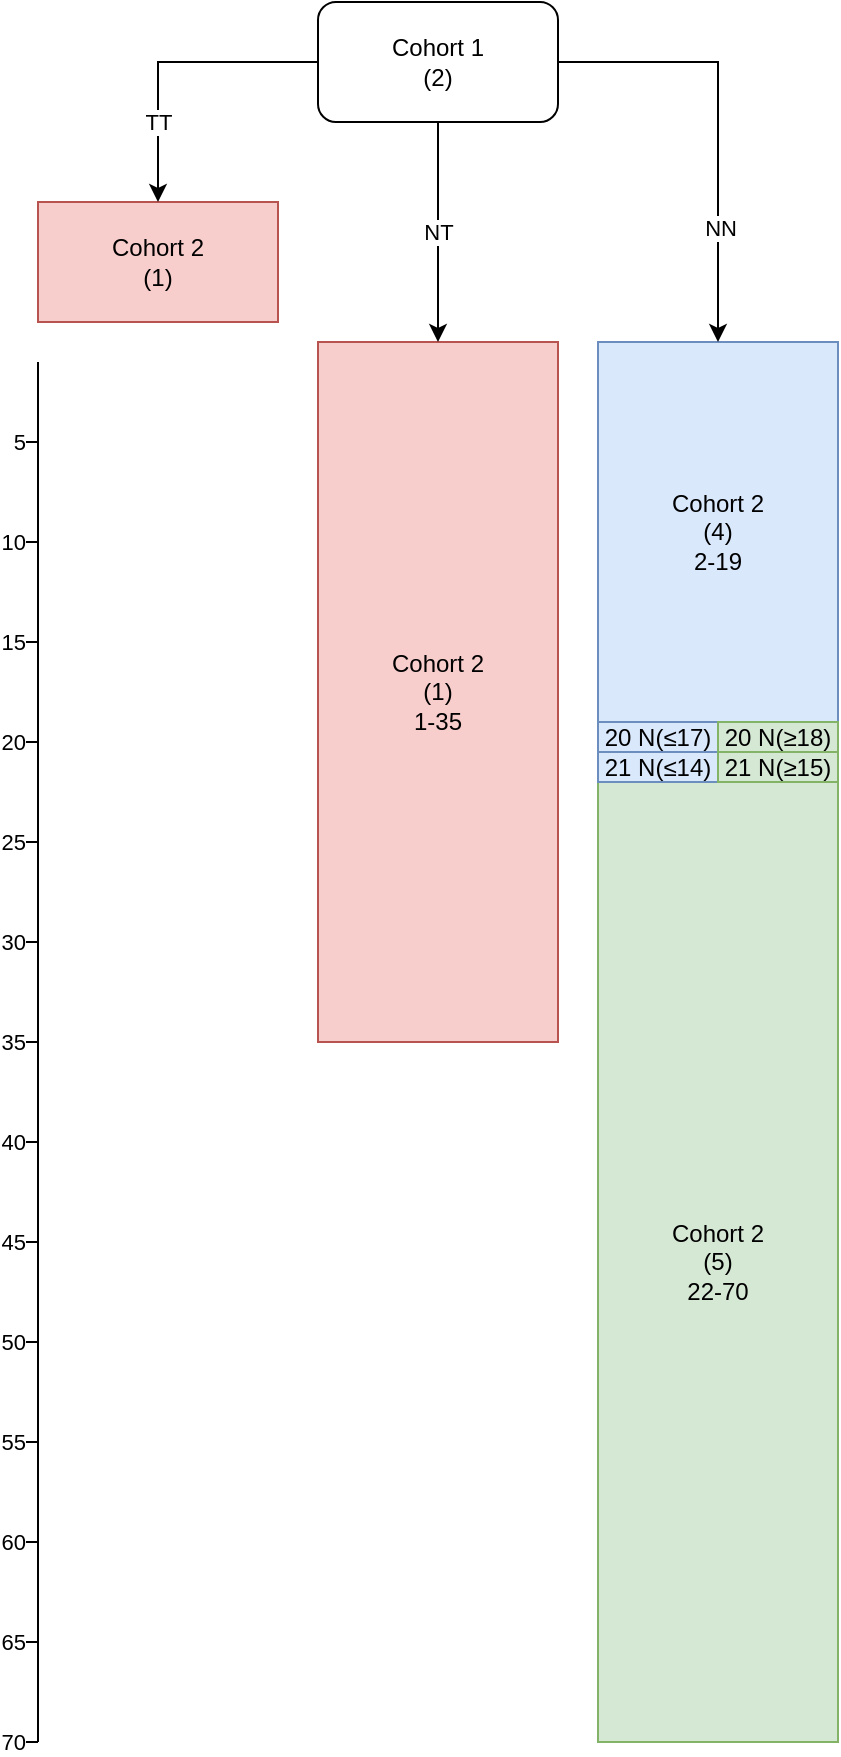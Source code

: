 <mxfile version="21.2.1" type="device">
  <diagram name="Page-1" id="cIa879tW9SnME0ddoqcr">
    <mxGraphModel dx="1620" dy="936" grid="1" gridSize="10" guides="1" tooltips="1" connect="1" arrows="1" fold="1" page="1" pageScale="1" pageWidth="827" pageHeight="1169" math="0" shadow="0">
      <root>
        <mxCell id="0" />
        <mxCell id="1" parent="0" />
        <mxCell id="IOv0uIrEUTZNlMerogkg-1" value="Cohort 1&lt;br&gt;(2)" style="rounded=1;whiteSpace=wrap;html=1;" vertex="1" parent="1">
          <mxGeometry x="220" y="20" width="120" height="60" as="geometry" />
        </mxCell>
        <mxCell id="IOv0uIrEUTZNlMerogkg-6" value="" style="endArrow=none;html=1;rounded=0;" edge="1" parent="1">
          <mxGeometry width="50" height="50" relative="1" as="geometry">
            <mxPoint x="80" y="890" as="sourcePoint" />
            <mxPoint x="80" y="200" as="targetPoint" />
          </mxGeometry>
        </mxCell>
        <mxCell id="IOv0uIrEUTZNlMerogkg-7" value="5" style="endArrow=none;html=1;rounded=0;align=right;labelPosition=left;verticalLabelPosition=middle;verticalAlign=middle;" edge="1" parent="1">
          <mxGeometry width="50" height="50" relative="1" as="geometry">
            <mxPoint x="70" y="240" as="sourcePoint" />
            <mxPoint x="80" y="240" as="targetPoint" />
          </mxGeometry>
        </mxCell>
        <mxCell id="IOv0uIrEUTZNlMerogkg-8" value="10" style="endArrow=none;html=1;rounded=0;labelPosition=left;verticalLabelPosition=middle;align=right;verticalAlign=middle;" edge="1" parent="1">
          <mxGeometry width="50" height="50" relative="1" as="geometry">
            <mxPoint x="80" y="290" as="sourcePoint" />
            <mxPoint x="70" y="290" as="targetPoint" />
          </mxGeometry>
        </mxCell>
        <mxCell id="IOv0uIrEUTZNlMerogkg-9" value="15" style="endArrow=none;html=1;rounded=0;labelPosition=left;verticalLabelPosition=middle;align=right;verticalAlign=middle;" edge="1" parent="1">
          <mxGeometry width="50" height="50" relative="1" as="geometry">
            <mxPoint x="70" y="340" as="sourcePoint" />
            <mxPoint x="80" y="340" as="targetPoint" />
          </mxGeometry>
        </mxCell>
        <mxCell id="IOv0uIrEUTZNlMerogkg-10" value="20" style="endArrow=none;html=1;rounded=0;labelPosition=left;verticalLabelPosition=middle;align=right;verticalAlign=middle;" edge="1" parent="1">
          <mxGeometry width="50" height="50" relative="1" as="geometry">
            <mxPoint x="70" y="390" as="sourcePoint" />
            <mxPoint x="80" y="390" as="targetPoint" />
          </mxGeometry>
        </mxCell>
        <mxCell id="IOv0uIrEUTZNlMerogkg-11" value="25" style="endArrow=none;html=1;rounded=0;labelPosition=left;verticalLabelPosition=middle;align=right;verticalAlign=middle;" edge="1" parent="1">
          <mxGeometry width="50" height="50" relative="1" as="geometry">
            <mxPoint x="70" y="440" as="sourcePoint" />
            <mxPoint x="80" y="440" as="targetPoint" />
          </mxGeometry>
        </mxCell>
        <mxCell id="IOv0uIrEUTZNlMerogkg-12" value="30" style="endArrow=none;html=1;rounded=0;labelPosition=left;verticalLabelPosition=middle;align=right;verticalAlign=middle;" edge="1" parent="1">
          <mxGeometry width="50" height="50" relative="1" as="geometry">
            <mxPoint x="70" y="490" as="sourcePoint" />
            <mxPoint x="80" y="490" as="targetPoint" />
          </mxGeometry>
        </mxCell>
        <mxCell id="IOv0uIrEUTZNlMerogkg-23" value="Cohort 2&lt;br style=&quot;border-color: var(--border-color);&quot;&gt;(1)" style="rounded=0;whiteSpace=wrap;html=1;fillColor=#f8cecc;strokeColor=#b85450;" vertex="1" parent="1">
          <mxGeometry x="80" y="120" width="120" height="60" as="geometry" />
        </mxCell>
        <mxCell id="IOv0uIrEUTZNlMerogkg-24" value="Cohort 2&lt;br&gt;(1)&lt;br&gt;1-35" style="rounded=0;whiteSpace=wrap;html=1;fillColor=#f8cecc;strokeColor=#b85450;" vertex="1" parent="1">
          <mxGeometry x="220" y="190" width="120" height="350" as="geometry" />
        </mxCell>
        <mxCell id="IOv0uIrEUTZNlMerogkg-26" value="Cohort 2&lt;br&gt;(5)&lt;br&gt;22-70" style="rounded=0;whiteSpace=wrap;html=1;fillColor=#d5e8d4;strokeColor=#82b366;" vertex="1" parent="1">
          <mxGeometry x="360" y="410" width="120" height="480" as="geometry" />
        </mxCell>
        <mxCell id="IOv0uIrEUTZNlMerogkg-36" value="Cohort 2&lt;br&gt;(4)&lt;br&gt;2-19" style="rounded=0;whiteSpace=wrap;html=1;fillColor=#dae8fc;strokeColor=#6c8ebf;" vertex="1" parent="1">
          <mxGeometry x="360" y="190" width="120" height="190" as="geometry" />
        </mxCell>
        <mxCell id="IOv0uIrEUTZNlMerogkg-37" value="20 N(≤17)" style="rounded=0;whiteSpace=wrap;html=1;fillColor=#dae8fc;strokeColor=#6c8ebf;" vertex="1" parent="1">
          <mxGeometry x="360" y="380" width="60" height="15" as="geometry" />
        </mxCell>
        <mxCell id="IOv0uIrEUTZNlMerogkg-41" value="NT" style="endArrow=classic;html=1;rounded=0;exitX=0.5;exitY=1;exitDx=0;exitDy=0;entryX=0.5;entryY=0;entryDx=0;entryDy=0;" edge="1" parent="1" source="IOv0uIrEUTZNlMerogkg-1" target="IOv0uIrEUTZNlMerogkg-24">
          <mxGeometry width="50" height="50" relative="1" as="geometry">
            <mxPoint x="330" y="120" as="sourcePoint" />
            <mxPoint x="380" y="70" as="targetPoint" />
          </mxGeometry>
        </mxCell>
        <mxCell id="IOv0uIrEUTZNlMerogkg-42" value="" style="endArrow=classic;html=1;rounded=0;exitX=1;exitY=0.5;exitDx=0;exitDy=0;entryX=0.5;entryY=0;entryDx=0;entryDy=0;" edge="1" parent="1" source="IOv0uIrEUTZNlMerogkg-1" target="IOv0uIrEUTZNlMerogkg-36">
          <mxGeometry width="50" height="50" relative="1" as="geometry">
            <mxPoint x="330" y="320" as="sourcePoint" />
            <mxPoint x="380" y="270" as="targetPoint" />
            <Array as="points">
              <mxPoint x="420" y="50" />
            </Array>
          </mxGeometry>
        </mxCell>
        <mxCell id="IOv0uIrEUTZNlMerogkg-60" value="NN" style="edgeLabel;html=1;align=center;verticalAlign=middle;resizable=0;points=[];" vertex="1" connectable="0" parent="IOv0uIrEUTZNlMerogkg-42">
          <mxGeometry x="0.484" y="1" relative="1" as="geometry">
            <mxPoint as="offset" />
          </mxGeometry>
        </mxCell>
        <mxCell id="IOv0uIrEUTZNlMerogkg-43" value="TT" style="endArrow=classic;html=1;rounded=0;exitX=0;exitY=0.5;exitDx=0;exitDy=0;entryX=0.5;entryY=0;entryDx=0;entryDy=0;" edge="1" parent="1" source="IOv0uIrEUTZNlMerogkg-1" target="IOv0uIrEUTZNlMerogkg-23">
          <mxGeometry x="0.467" width="50" height="50" relative="1" as="geometry">
            <mxPoint x="330" y="320" as="sourcePoint" />
            <mxPoint x="380" y="270" as="targetPoint" />
            <Array as="points">
              <mxPoint x="140" y="50" />
            </Array>
            <mxPoint as="offset" />
          </mxGeometry>
        </mxCell>
        <mxCell id="IOv0uIrEUTZNlMerogkg-44" value="35" style="endArrow=none;html=1;rounded=0;labelPosition=left;verticalLabelPosition=middle;align=right;verticalAlign=middle;" edge="1" parent="1">
          <mxGeometry width="50" height="50" relative="1" as="geometry">
            <mxPoint x="70" y="540" as="sourcePoint" />
            <mxPoint x="80" y="540" as="targetPoint" />
          </mxGeometry>
        </mxCell>
        <mxCell id="IOv0uIrEUTZNlMerogkg-45" value="40" style="endArrow=none;html=1;rounded=0;labelPosition=left;verticalLabelPosition=middle;align=right;verticalAlign=middle;" edge="1" parent="1">
          <mxGeometry width="50" height="50" relative="1" as="geometry">
            <mxPoint x="70" y="590" as="sourcePoint" />
            <mxPoint x="80" y="590" as="targetPoint" />
          </mxGeometry>
        </mxCell>
        <mxCell id="IOv0uIrEUTZNlMerogkg-47" value="45" style="endArrow=none;html=1;rounded=0;labelPosition=left;verticalLabelPosition=middle;align=right;verticalAlign=middle;" edge="1" parent="1">
          <mxGeometry width="50" height="50" relative="1" as="geometry">
            <mxPoint x="70" y="640" as="sourcePoint" />
            <mxPoint x="80" y="640" as="targetPoint" />
          </mxGeometry>
        </mxCell>
        <mxCell id="IOv0uIrEUTZNlMerogkg-49" value="50" style="endArrow=none;html=1;rounded=0;labelPosition=left;verticalLabelPosition=middle;align=right;verticalAlign=middle;" edge="1" parent="1">
          <mxGeometry width="50" height="50" relative="1" as="geometry">
            <mxPoint x="70" y="690" as="sourcePoint" />
            <mxPoint x="80" y="690" as="targetPoint" />
          </mxGeometry>
        </mxCell>
        <mxCell id="IOv0uIrEUTZNlMerogkg-51" value="55" style="endArrow=none;html=1;rounded=0;labelPosition=left;verticalLabelPosition=middle;align=right;verticalAlign=middle;" edge="1" parent="1">
          <mxGeometry width="50" height="50" relative="1" as="geometry">
            <mxPoint x="70" y="740" as="sourcePoint" />
            <mxPoint x="80" y="740" as="targetPoint" />
          </mxGeometry>
        </mxCell>
        <mxCell id="IOv0uIrEUTZNlMerogkg-53" value="60" style="endArrow=none;html=1;rounded=0;labelPosition=left;verticalLabelPosition=middle;align=right;verticalAlign=middle;" edge="1" parent="1">
          <mxGeometry width="50" height="50" relative="1" as="geometry">
            <mxPoint x="70" y="790" as="sourcePoint" />
            <mxPoint x="80" y="790" as="targetPoint" />
          </mxGeometry>
        </mxCell>
        <mxCell id="IOv0uIrEUTZNlMerogkg-55" value="65" style="endArrow=none;html=1;rounded=0;labelPosition=left;verticalLabelPosition=middle;align=right;verticalAlign=middle;" edge="1" parent="1">
          <mxGeometry width="50" height="50" relative="1" as="geometry">
            <mxPoint x="70" y="840" as="sourcePoint" />
            <mxPoint x="80" y="840" as="targetPoint" />
          </mxGeometry>
        </mxCell>
        <mxCell id="IOv0uIrEUTZNlMerogkg-56" value="70" style="endArrow=none;html=1;rounded=0;labelPosition=left;verticalLabelPosition=middle;align=right;verticalAlign=middle;" edge="1" parent="1">
          <mxGeometry width="50" height="50" relative="1" as="geometry">
            <mxPoint x="70" y="890" as="sourcePoint" />
            <mxPoint x="80" y="890" as="targetPoint" />
          </mxGeometry>
        </mxCell>
        <mxCell id="IOv0uIrEUTZNlMerogkg-57" value="20 N(≥18)" style="rounded=0;whiteSpace=wrap;html=1;fillColor=#d5e8d4;strokeColor=#82b366;" vertex="1" parent="1">
          <mxGeometry x="420" y="380" width="60" height="15" as="geometry" />
        </mxCell>
        <mxCell id="IOv0uIrEUTZNlMerogkg-58" value="21 N(≤14)" style="rounded=0;whiteSpace=wrap;html=1;fillColor=#dae8fc;strokeColor=#6c8ebf;" vertex="1" parent="1">
          <mxGeometry x="360" y="395" width="60" height="15" as="geometry" />
        </mxCell>
        <mxCell id="IOv0uIrEUTZNlMerogkg-59" value="21 N(≥15)" style="rounded=0;whiteSpace=wrap;html=1;fillColor=#d5e8d4;strokeColor=#82b366;" vertex="1" parent="1">
          <mxGeometry x="420" y="395" width="60" height="15" as="geometry" />
        </mxCell>
      </root>
    </mxGraphModel>
  </diagram>
</mxfile>
